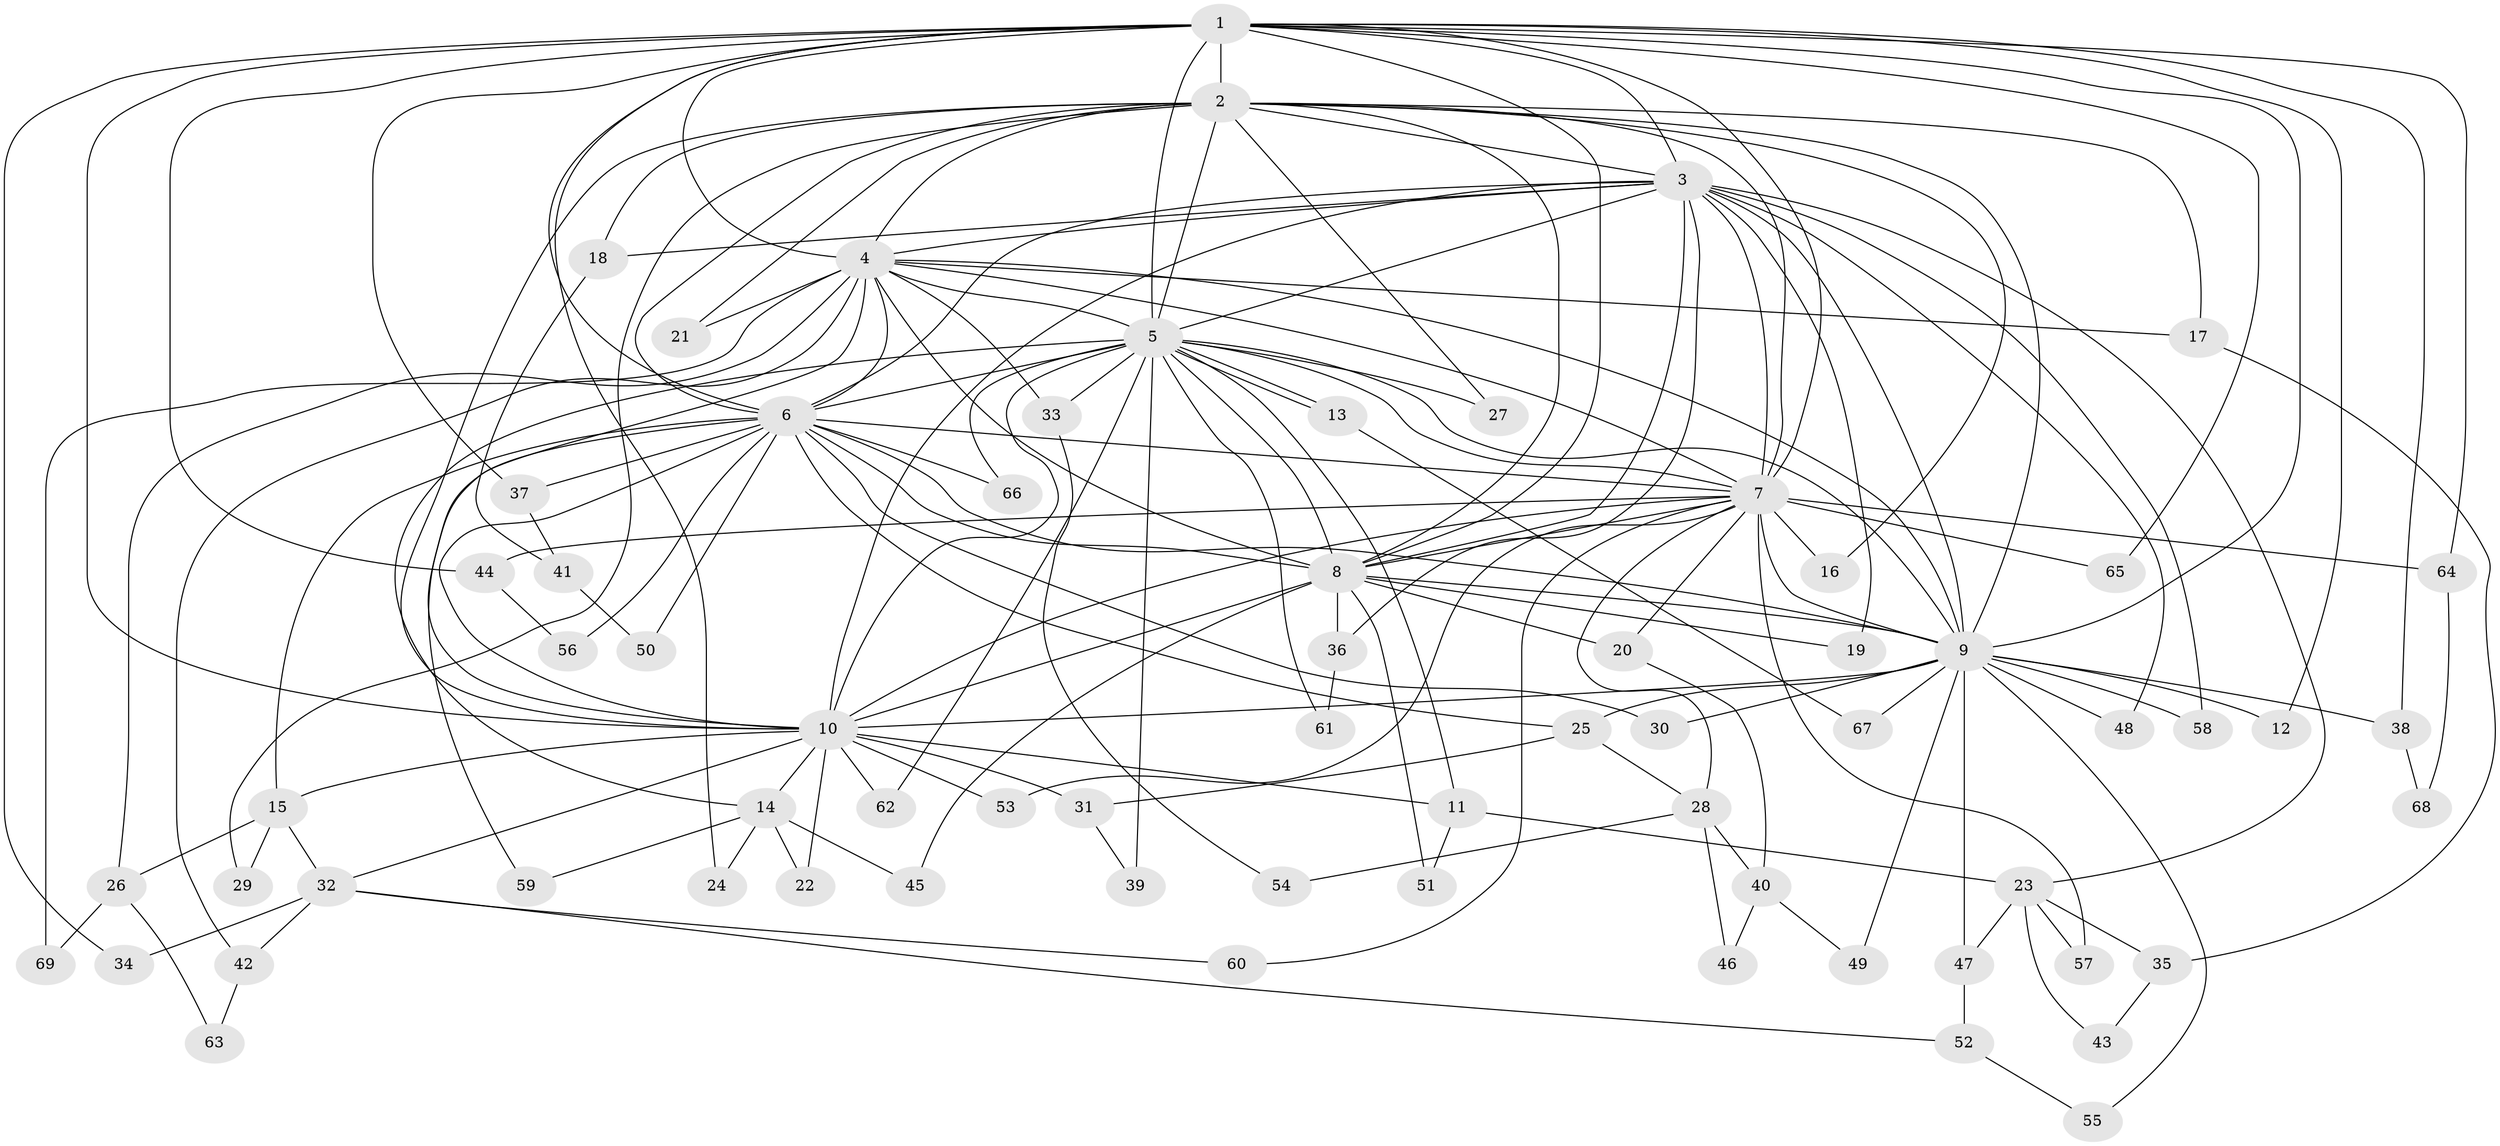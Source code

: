 // coarse degree distribution, {16: 0.0425531914893617, 13: 0.06382978723404255, 12: 0.02127659574468085, 18: 0.02127659574468085, 21: 0.02127659574468085, 15: 0.02127659574468085, 4: 0.06382978723404255, 2: 0.425531914893617, 3: 0.2127659574468085, 5: 0.0851063829787234, 7: 0.02127659574468085}
// Generated by graph-tools (version 1.1) at 2025/41/03/06/25 10:41:33]
// undirected, 69 vertices, 163 edges
graph export_dot {
graph [start="1"]
  node [color=gray90,style=filled];
  1;
  2;
  3;
  4;
  5;
  6;
  7;
  8;
  9;
  10;
  11;
  12;
  13;
  14;
  15;
  16;
  17;
  18;
  19;
  20;
  21;
  22;
  23;
  24;
  25;
  26;
  27;
  28;
  29;
  30;
  31;
  32;
  33;
  34;
  35;
  36;
  37;
  38;
  39;
  40;
  41;
  42;
  43;
  44;
  45;
  46;
  47;
  48;
  49;
  50;
  51;
  52;
  53;
  54;
  55;
  56;
  57;
  58;
  59;
  60;
  61;
  62;
  63;
  64;
  65;
  66;
  67;
  68;
  69;
  1 -- 2;
  1 -- 3;
  1 -- 4;
  1 -- 5;
  1 -- 6;
  1 -- 7;
  1 -- 8;
  1 -- 9;
  1 -- 10;
  1 -- 12;
  1 -- 24;
  1 -- 34;
  1 -- 37;
  1 -- 38;
  1 -- 44;
  1 -- 64;
  1 -- 65;
  2 -- 3;
  2 -- 4;
  2 -- 5;
  2 -- 6;
  2 -- 7;
  2 -- 8;
  2 -- 9;
  2 -- 10;
  2 -- 16;
  2 -- 17;
  2 -- 18;
  2 -- 21;
  2 -- 27;
  2 -- 29;
  3 -- 4;
  3 -- 5;
  3 -- 6;
  3 -- 7;
  3 -- 8;
  3 -- 9;
  3 -- 10;
  3 -- 18;
  3 -- 19;
  3 -- 23;
  3 -- 36;
  3 -- 48;
  3 -- 58;
  4 -- 5;
  4 -- 6;
  4 -- 7;
  4 -- 8;
  4 -- 9;
  4 -- 10;
  4 -- 17;
  4 -- 21;
  4 -- 26;
  4 -- 33;
  4 -- 42;
  4 -- 69;
  5 -- 6;
  5 -- 7;
  5 -- 8;
  5 -- 9;
  5 -- 10;
  5 -- 11;
  5 -- 13;
  5 -- 13;
  5 -- 14;
  5 -- 27;
  5 -- 33;
  5 -- 39;
  5 -- 61;
  5 -- 62;
  5 -- 66;
  6 -- 7;
  6 -- 8;
  6 -- 9;
  6 -- 10;
  6 -- 15;
  6 -- 25;
  6 -- 30;
  6 -- 37;
  6 -- 50;
  6 -- 56;
  6 -- 59;
  6 -- 66;
  7 -- 8;
  7 -- 9;
  7 -- 10;
  7 -- 16;
  7 -- 20;
  7 -- 28;
  7 -- 44;
  7 -- 53;
  7 -- 57;
  7 -- 60;
  7 -- 64;
  7 -- 65;
  8 -- 9;
  8 -- 10;
  8 -- 19;
  8 -- 20;
  8 -- 36;
  8 -- 45;
  8 -- 51;
  9 -- 10;
  9 -- 12;
  9 -- 25;
  9 -- 30;
  9 -- 38;
  9 -- 47;
  9 -- 48;
  9 -- 49;
  9 -- 55;
  9 -- 58;
  9 -- 67;
  10 -- 11;
  10 -- 14;
  10 -- 15;
  10 -- 22;
  10 -- 31;
  10 -- 32;
  10 -- 53;
  10 -- 62;
  11 -- 23;
  11 -- 51;
  13 -- 67;
  14 -- 22;
  14 -- 24;
  14 -- 45;
  14 -- 59;
  15 -- 26;
  15 -- 29;
  15 -- 32;
  17 -- 35;
  18 -- 41;
  20 -- 40;
  23 -- 35;
  23 -- 43;
  23 -- 47;
  23 -- 57;
  25 -- 28;
  25 -- 31;
  26 -- 63;
  26 -- 69;
  28 -- 40;
  28 -- 46;
  28 -- 54;
  31 -- 39;
  32 -- 34;
  32 -- 42;
  32 -- 52;
  32 -- 60;
  33 -- 54;
  35 -- 43;
  36 -- 61;
  37 -- 41;
  38 -- 68;
  40 -- 46;
  40 -- 49;
  41 -- 50;
  42 -- 63;
  44 -- 56;
  47 -- 52;
  52 -- 55;
  64 -- 68;
}
